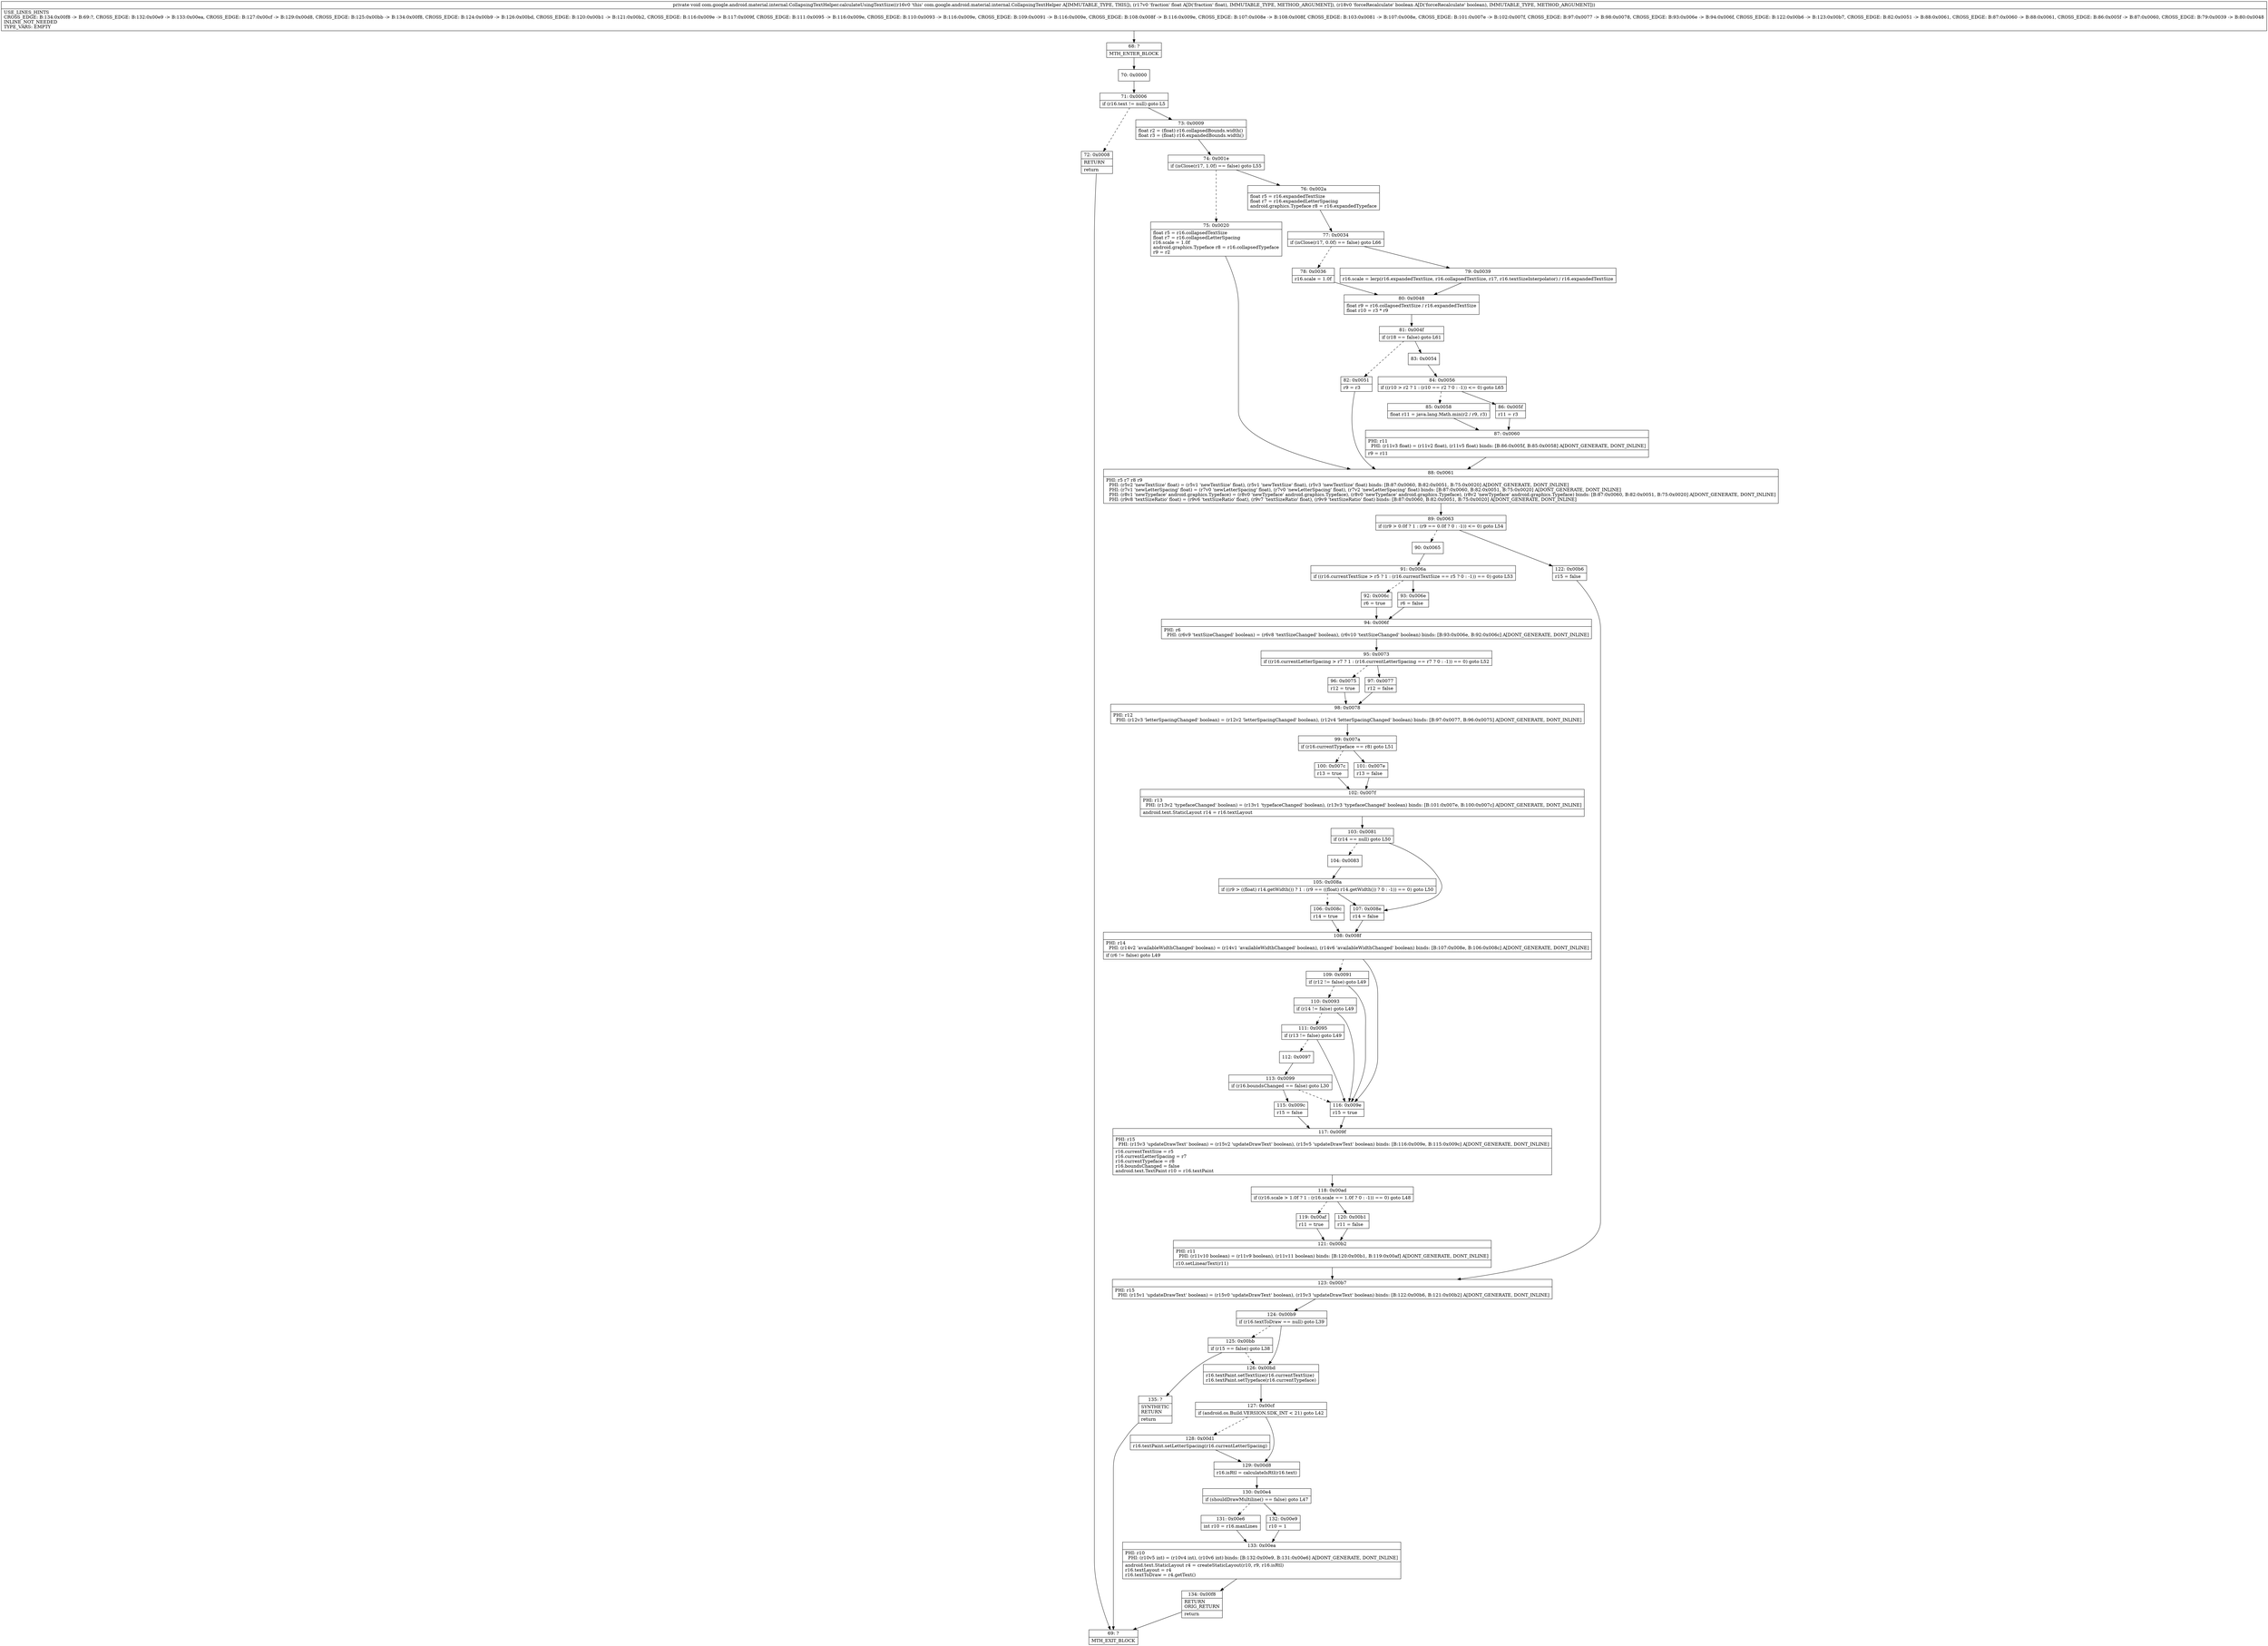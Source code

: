 digraph "CFG forcom.google.android.material.internal.CollapsingTextHelper.calculateUsingTextSize(FZ)V" {
Node_68 [shape=record,label="{68\:\ ?|MTH_ENTER_BLOCK\l}"];
Node_70 [shape=record,label="{70\:\ 0x0000}"];
Node_71 [shape=record,label="{71\:\ 0x0006|if (r16.text != null) goto L5\l}"];
Node_72 [shape=record,label="{72\:\ 0x0008|RETURN\l|return\l}"];
Node_69 [shape=record,label="{69\:\ ?|MTH_EXIT_BLOCK\l}"];
Node_73 [shape=record,label="{73\:\ 0x0009|float r2 = (float) r16.collapsedBounds.width()\lfloat r3 = (float) r16.expandedBounds.width()\l}"];
Node_74 [shape=record,label="{74\:\ 0x001e|if (isClose(r17, 1.0f) == false) goto L55\l}"];
Node_75 [shape=record,label="{75\:\ 0x0020|float r5 = r16.collapsedTextSize\lfloat r7 = r16.collapsedLetterSpacing\lr16.scale = 1.0f\landroid.graphics.Typeface r8 = r16.collapsedTypeface\lr9 = r2\l}"];
Node_88 [shape=record,label="{88\:\ 0x0061|PHI: r5 r7 r8 r9 \l  PHI: (r5v2 'newTextSize' float) = (r5v1 'newTextSize' float), (r5v1 'newTextSize' float), (r5v3 'newTextSize' float) binds: [B:87:0x0060, B:82:0x0051, B:75:0x0020] A[DONT_GENERATE, DONT_INLINE]\l  PHI: (r7v1 'newLetterSpacing' float) = (r7v0 'newLetterSpacing' float), (r7v0 'newLetterSpacing' float), (r7v2 'newLetterSpacing' float) binds: [B:87:0x0060, B:82:0x0051, B:75:0x0020] A[DONT_GENERATE, DONT_INLINE]\l  PHI: (r8v1 'newTypeface' android.graphics.Typeface) = (r8v0 'newTypeface' android.graphics.Typeface), (r8v0 'newTypeface' android.graphics.Typeface), (r8v2 'newTypeface' android.graphics.Typeface) binds: [B:87:0x0060, B:82:0x0051, B:75:0x0020] A[DONT_GENERATE, DONT_INLINE]\l  PHI: (r9v8 'textSizeRatio' float) = (r9v6 'textSizeRatio' float), (r9v7 'textSizeRatio' float), (r9v9 'textSizeRatio' float) binds: [B:87:0x0060, B:82:0x0051, B:75:0x0020] A[DONT_GENERATE, DONT_INLINE]\l}"];
Node_89 [shape=record,label="{89\:\ 0x0063|if ((r9 \> 0.0f ? 1 : (r9 == 0.0f ? 0 : \-1)) \<= 0) goto L54\l}"];
Node_90 [shape=record,label="{90\:\ 0x0065}"];
Node_91 [shape=record,label="{91\:\ 0x006a|if ((r16.currentTextSize \> r5 ? 1 : (r16.currentTextSize == r5 ? 0 : \-1)) == 0) goto L53\l}"];
Node_92 [shape=record,label="{92\:\ 0x006c|r6 = true\l}"];
Node_94 [shape=record,label="{94\:\ 0x006f|PHI: r6 \l  PHI: (r6v9 'textSizeChanged' boolean) = (r6v8 'textSizeChanged' boolean), (r6v10 'textSizeChanged' boolean) binds: [B:93:0x006e, B:92:0x006c] A[DONT_GENERATE, DONT_INLINE]\l}"];
Node_95 [shape=record,label="{95\:\ 0x0073|if ((r16.currentLetterSpacing \> r7 ? 1 : (r16.currentLetterSpacing == r7 ? 0 : \-1)) == 0) goto L52\l}"];
Node_96 [shape=record,label="{96\:\ 0x0075|r12 = true\l}"];
Node_98 [shape=record,label="{98\:\ 0x0078|PHI: r12 \l  PHI: (r12v3 'letterSpacingChanged' boolean) = (r12v2 'letterSpacingChanged' boolean), (r12v4 'letterSpacingChanged' boolean) binds: [B:97:0x0077, B:96:0x0075] A[DONT_GENERATE, DONT_INLINE]\l}"];
Node_99 [shape=record,label="{99\:\ 0x007a|if (r16.currentTypeface == r8) goto L51\l}"];
Node_100 [shape=record,label="{100\:\ 0x007c|r13 = true\l}"];
Node_102 [shape=record,label="{102\:\ 0x007f|PHI: r13 \l  PHI: (r13v2 'typefaceChanged' boolean) = (r13v1 'typefaceChanged' boolean), (r13v3 'typefaceChanged' boolean) binds: [B:101:0x007e, B:100:0x007c] A[DONT_GENERATE, DONT_INLINE]\l|android.text.StaticLayout r14 = r16.textLayout\l}"];
Node_103 [shape=record,label="{103\:\ 0x0081|if (r14 == null) goto L50\l}"];
Node_104 [shape=record,label="{104\:\ 0x0083}"];
Node_105 [shape=record,label="{105\:\ 0x008a|if ((r9 \> ((float) r14.getWidth()) ? 1 : (r9 == ((float) r14.getWidth()) ? 0 : \-1)) == 0) goto L50\l}"];
Node_106 [shape=record,label="{106\:\ 0x008c|r14 = true\l}"];
Node_108 [shape=record,label="{108\:\ 0x008f|PHI: r14 \l  PHI: (r14v2 'availableWidthChanged' boolean) = (r14v1 'availableWidthChanged' boolean), (r14v6 'availableWidthChanged' boolean) binds: [B:107:0x008e, B:106:0x008c] A[DONT_GENERATE, DONT_INLINE]\l|if (r6 != false) goto L49\l}"];
Node_109 [shape=record,label="{109\:\ 0x0091|if (r12 != false) goto L49\l}"];
Node_110 [shape=record,label="{110\:\ 0x0093|if (r14 != false) goto L49\l}"];
Node_111 [shape=record,label="{111\:\ 0x0095|if (r13 != false) goto L49\l}"];
Node_112 [shape=record,label="{112\:\ 0x0097}"];
Node_113 [shape=record,label="{113\:\ 0x0099|if (r16.boundsChanged == false) goto L30\l}"];
Node_115 [shape=record,label="{115\:\ 0x009c|r15 = false\l}"];
Node_117 [shape=record,label="{117\:\ 0x009f|PHI: r15 \l  PHI: (r15v3 'updateDrawText' boolean) = (r15v2 'updateDrawText' boolean), (r15v5 'updateDrawText' boolean) binds: [B:116:0x009e, B:115:0x009c] A[DONT_GENERATE, DONT_INLINE]\l|r16.currentTextSize = r5\lr16.currentLetterSpacing = r7\lr16.currentTypeface = r8\lr16.boundsChanged = false\landroid.text.TextPaint r10 = r16.textPaint\l}"];
Node_118 [shape=record,label="{118\:\ 0x00ad|if ((r16.scale \> 1.0f ? 1 : (r16.scale == 1.0f ? 0 : \-1)) == 0) goto L48\l}"];
Node_119 [shape=record,label="{119\:\ 0x00af|r11 = true\l}"];
Node_121 [shape=record,label="{121\:\ 0x00b2|PHI: r11 \l  PHI: (r11v10 boolean) = (r11v9 boolean), (r11v11 boolean) binds: [B:120:0x00b1, B:119:0x00af] A[DONT_GENERATE, DONT_INLINE]\l|r10.setLinearText(r11)\l}"];
Node_123 [shape=record,label="{123\:\ 0x00b7|PHI: r15 \l  PHI: (r15v1 'updateDrawText' boolean) = (r15v0 'updateDrawText' boolean), (r15v3 'updateDrawText' boolean) binds: [B:122:0x00b6, B:121:0x00b2] A[DONT_GENERATE, DONT_INLINE]\l}"];
Node_124 [shape=record,label="{124\:\ 0x00b9|if (r16.textToDraw == null) goto L39\l}"];
Node_125 [shape=record,label="{125\:\ 0x00bb|if (r15 == false) goto L38\l}"];
Node_135 [shape=record,label="{135\:\ ?|SYNTHETIC\lRETURN\l|return\l}"];
Node_126 [shape=record,label="{126\:\ 0x00bd|r16.textPaint.setTextSize(r16.currentTextSize)\lr16.textPaint.setTypeface(r16.currentTypeface)\l}"];
Node_127 [shape=record,label="{127\:\ 0x00cf|if (android.os.Build.VERSION.SDK_INT \< 21) goto L42\l}"];
Node_128 [shape=record,label="{128\:\ 0x00d1|r16.textPaint.setLetterSpacing(r16.currentLetterSpacing)\l}"];
Node_129 [shape=record,label="{129\:\ 0x00d8|r16.isRtl = calculateIsRtl(r16.text)\l}"];
Node_130 [shape=record,label="{130\:\ 0x00e4|if (shouldDrawMultiline() == false) goto L47\l}"];
Node_131 [shape=record,label="{131\:\ 0x00e6|int r10 = r16.maxLines\l}"];
Node_133 [shape=record,label="{133\:\ 0x00ea|PHI: r10 \l  PHI: (r10v5 int) = (r10v4 int), (r10v6 int) binds: [B:132:0x00e9, B:131:0x00e6] A[DONT_GENERATE, DONT_INLINE]\l|android.text.StaticLayout r4 = createStaticLayout(r10, r9, r16.isRtl)\lr16.textLayout = r4\lr16.textToDraw = r4.getText()\l}"];
Node_134 [shape=record,label="{134\:\ 0x00f8|RETURN\lORIG_RETURN\l|return\l}"];
Node_132 [shape=record,label="{132\:\ 0x00e9|r10 = 1\l}"];
Node_120 [shape=record,label="{120\:\ 0x00b1|r11 = false\l}"];
Node_116 [shape=record,label="{116\:\ 0x009e|r15 = true\l}"];
Node_107 [shape=record,label="{107\:\ 0x008e|r14 = false\l}"];
Node_101 [shape=record,label="{101\:\ 0x007e|r13 = false\l}"];
Node_97 [shape=record,label="{97\:\ 0x0077|r12 = false\l}"];
Node_93 [shape=record,label="{93\:\ 0x006e|r6 = false\l}"];
Node_122 [shape=record,label="{122\:\ 0x00b6|r15 = false\l}"];
Node_76 [shape=record,label="{76\:\ 0x002a|float r5 = r16.expandedTextSize\lfloat r7 = r16.expandedLetterSpacing\landroid.graphics.Typeface r8 = r16.expandedTypeface\l}"];
Node_77 [shape=record,label="{77\:\ 0x0034|if (isClose(r17, 0.0f) == false) goto L66\l}"];
Node_78 [shape=record,label="{78\:\ 0x0036|r16.scale = 1.0f\l}"];
Node_80 [shape=record,label="{80\:\ 0x0048|float r9 = r16.collapsedTextSize \/ r16.expandedTextSize\lfloat r10 = r3 * r9\l}"];
Node_81 [shape=record,label="{81\:\ 0x004f|if (r18 == false) goto L61\l}"];
Node_82 [shape=record,label="{82\:\ 0x0051|r9 = r3\l}"];
Node_83 [shape=record,label="{83\:\ 0x0054}"];
Node_84 [shape=record,label="{84\:\ 0x0056|if ((r10 \> r2 ? 1 : (r10 == r2 ? 0 : \-1)) \<= 0) goto L65\l}"];
Node_85 [shape=record,label="{85\:\ 0x0058|float r11 = java.lang.Math.min(r2 \/ r9, r3)\l}"];
Node_87 [shape=record,label="{87\:\ 0x0060|PHI: r11 \l  PHI: (r11v3 float) = (r11v2 float), (r11v5 float) binds: [B:86:0x005f, B:85:0x0058] A[DONT_GENERATE, DONT_INLINE]\l|r9 = r11\l}"];
Node_86 [shape=record,label="{86\:\ 0x005f|r11 = r3\l}"];
Node_79 [shape=record,label="{79\:\ 0x0039|r16.scale = lerp(r16.expandedTextSize, r16.collapsedTextSize, r17, r16.textSizeInterpolator) \/ r16.expandedTextSize\l}"];
MethodNode[shape=record,label="{private void com.google.android.material.internal.CollapsingTextHelper.calculateUsingTextSize((r16v0 'this' com.google.android.material.internal.CollapsingTextHelper A[IMMUTABLE_TYPE, THIS]), (r17v0 'fraction' float A[D('fraction' float), IMMUTABLE_TYPE, METHOD_ARGUMENT]), (r18v0 'forceRecalculate' boolean A[D('forceRecalculate' boolean), IMMUTABLE_TYPE, METHOD_ARGUMENT]))  | USE_LINES_HINTS\lCROSS_EDGE: B:134:0x00f8 \-\> B:69:?, CROSS_EDGE: B:132:0x00e9 \-\> B:133:0x00ea, CROSS_EDGE: B:127:0x00cf \-\> B:129:0x00d8, CROSS_EDGE: B:125:0x00bb \-\> B:134:0x00f8, CROSS_EDGE: B:124:0x00b9 \-\> B:126:0x00bd, CROSS_EDGE: B:120:0x00b1 \-\> B:121:0x00b2, CROSS_EDGE: B:116:0x009e \-\> B:117:0x009f, CROSS_EDGE: B:111:0x0095 \-\> B:116:0x009e, CROSS_EDGE: B:110:0x0093 \-\> B:116:0x009e, CROSS_EDGE: B:109:0x0091 \-\> B:116:0x009e, CROSS_EDGE: B:108:0x008f \-\> B:116:0x009e, CROSS_EDGE: B:107:0x008e \-\> B:108:0x008f, CROSS_EDGE: B:103:0x0081 \-\> B:107:0x008e, CROSS_EDGE: B:101:0x007e \-\> B:102:0x007f, CROSS_EDGE: B:97:0x0077 \-\> B:98:0x0078, CROSS_EDGE: B:93:0x006e \-\> B:94:0x006f, CROSS_EDGE: B:122:0x00b6 \-\> B:123:0x00b7, CROSS_EDGE: B:82:0x0051 \-\> B:88:0x0061, CROSS_EDGE: B:87:0x0060 \-\> B:88:0x0061, CROSS_EDGE: B:86:0x005f \-\> B:87:0x0060, CROSS_EDGE: B:79:0x0039 \-\> B:80:0x0048\lINLINE_NOT_NEEDED\lTYPE_VARS: EMPTY\l}"];
MethodNode -> Node_68;Node_68 -> Node_70;
Node_70 -> Node_71;
Node_71 -> Node_72[style=dashed];
Node_71 -> Node_73;
Node_72 -> Node_69;
Node_73 -> Node_74;
Node_74 -> Node_75[style=dashed];
Node_74 -> Node_76;
Node_75 -> Node_88;
Node_88 -> Node_89;
Node_89 -> Node_90[style=dashed];
Node_89 -> Node_122;
Node_90 -> Node_91;
Node_91 -> Node_92[style=dashed];
Node_91 -> Node_93;
Node_92 -> Node_94;
Node_94 -> Node_95;
Node_95 -> Node_96[style=dashed];
Node_95 -> Node_97;
Node_96 -> Node_98;
Node_98 -> Node_99;
Node_99 -> Node_100[style=dashed];
Node_99 -> Node_101;
Node_100 -> Node_102;
Node_102 -> Node_103;
Node_103 -> Node_104[style=dashed];
Node_103 -> Node_107;
Node_104 -> Node_105;
Node_105 -> Node_106[style=dashed];
Node_105 -> Node_107;
Node_106 -> Node_108;
Node_108 -> Node_109[style=dashed];
Node_108 -> Node_116;
Node_109 -> Node_110[style=dashed];
Node_109 -> Node_116;
Node_110 -> Node_111[style=dashed];
Node_110 -> Node_116;
Node_111 -> Node_112[style=dashed];
Node_111 -> Node_116;
Node_112 -> Node_113;
Node_113 -> Node_115;
Node_113 -> Node_116[style=dashed];
Node_115 -> Node_117;
Node_117 -> Node_118;
Node_118 -> Node_119[style=dashed];
Node_118 -> Node_120;
Node_119 -> Node_121;
Node_121 -> Node_123;
Node_123 -> Node_124;
Node_124 -> Node_125[style=dashed];
Node_124 -> Node_126;
Node_125 -> Node_126[style=dashed];
Node_125 -> Node_135;
Node_135 -> Node_69;
Node_126 -> Node_127;
Node_127 -> Node_128[style=dashed];
Node_127 -> Node_129;
Node_128 -> Node_129;
Node_129 -> Node_130;
Node_130 -> Node_131[style=dashed];
Node_130 -> Node_132;
Node_131 -> Node_133;
Node_133 -> Node_134;
Node_134 -> Node_69;
Node_132 -> Node_133;
Node_120 -> Node_121;
Node_116 -> Node_117;
Node_107 -> Node_108;
Node_101 -> Node_102;
Node_97 -> Node_98;
Node_93 -> Node_94;
Node_122 -> Node_123;
Node_76 -> Node_77;
Node_77 -> Node_78[style=dashed];
Node_77 -> Node_79;
Node_78 -> Node_80;
Node_80 -> Node_81;
Node_81 -> Node_82[style=dashed];
Node_81 -> Node_83;
Node_82 -> Node_88;
Node_83 -> Node_84;
Node_84 -> Node_85[style=dashed];
Node_84 -> Node_86;
Node_85 -> Node_87;
Node_87 -> Node_88;
Node_86 -> Node_87;
Node_79 -> Node_80;
}

